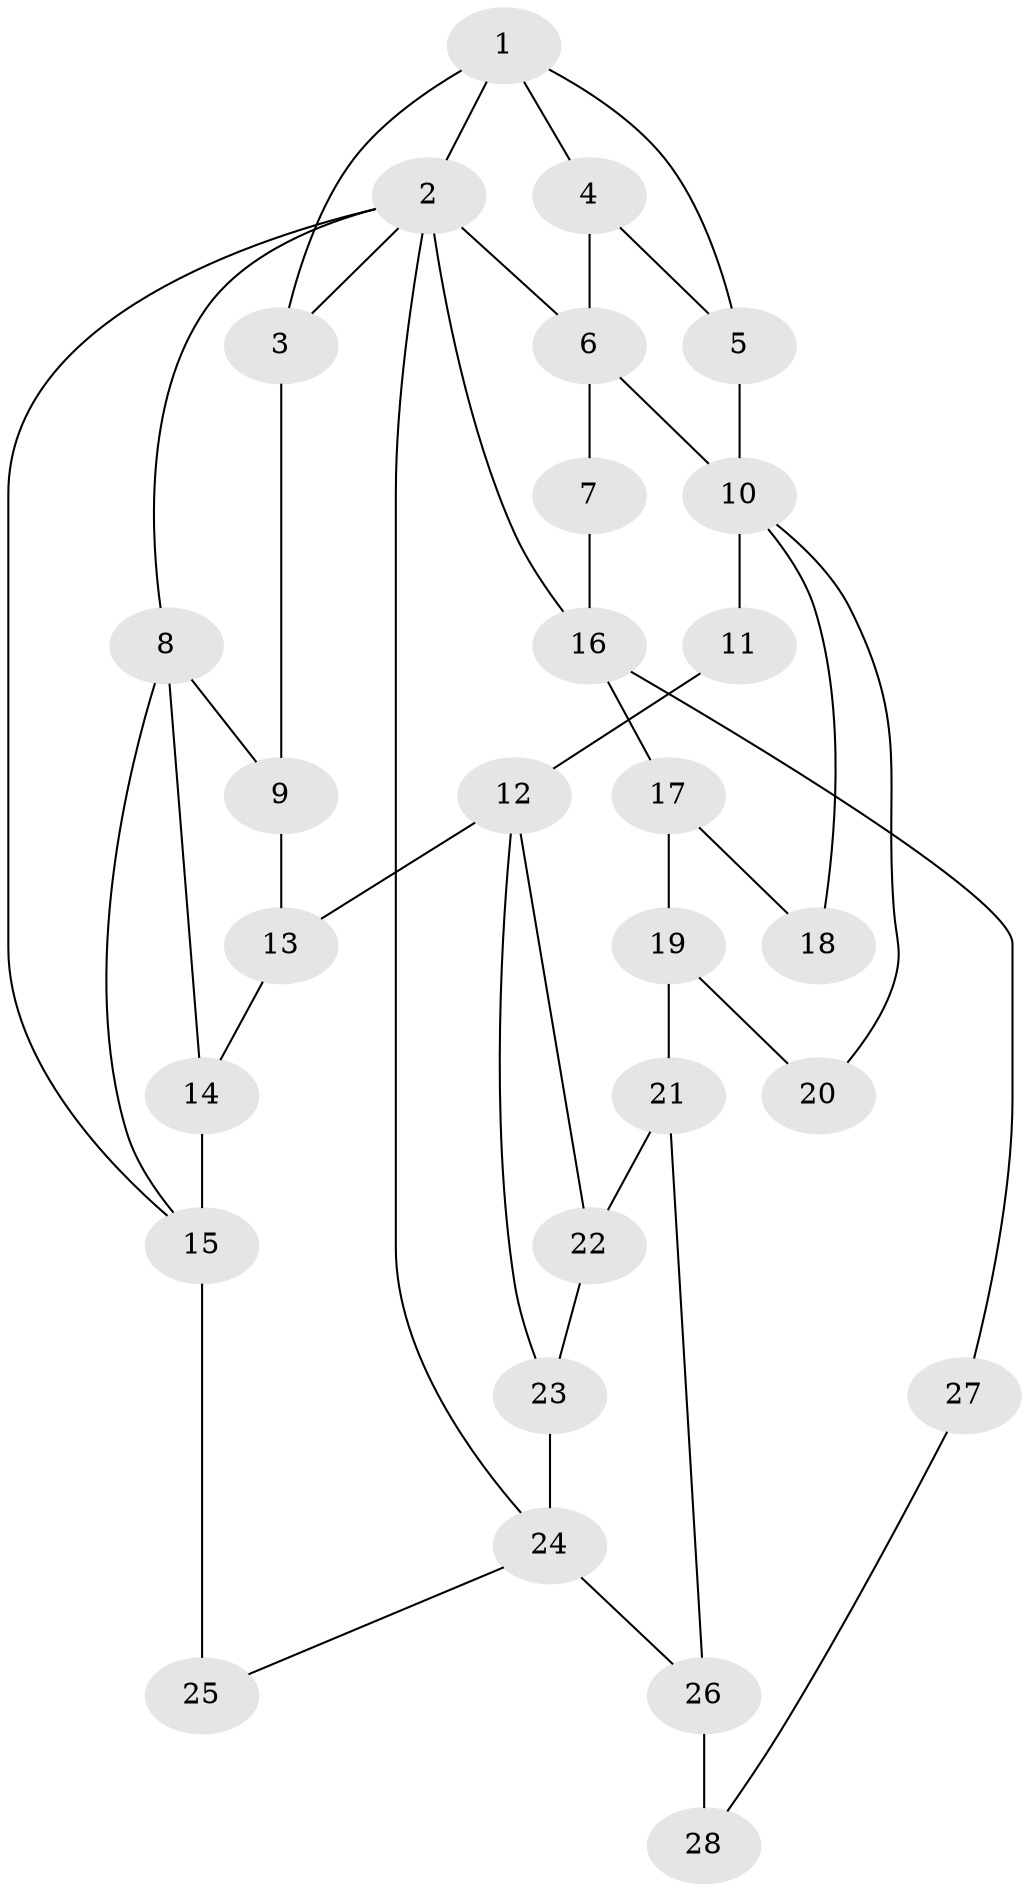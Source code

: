 // original degree distribution, {3: 0.044444444444444446, 5: 0.5555555555555556, 6: 0.2111111111111111, 4: 0.18888888888888888}
// Generated by graph-tools (version 1.1) at 2025/54/03/04/25 22:54:14]
// undirected, 28 vertices, 45 edges
graph export_dot {
  node [color=gray90,style=filled];
  1;
  2;
  3;
  4;
  5;
  6;
  7;
  8;
  9;
  10;
  11;
  12;
  13;
  14;
  15;
  16;
  17;
  18;
  19;
  20;
  21;
  22;
  23;
  24;
  25;
  26;
  27;
  28;
  1 -- 2 [weight=1.0];
  1 -- 3 [weight=1.0];
  1 -- 4 [weight=1.0];
  1 -- 5 [weight=1.0];
  2 -- 3 [weight=1.0];
  2 -- 6 [weight=1.0];
  2 -- 8 [weight=1.0];
  2 -- 15 [weight=1.0];
  2 -- 16 [weight=2.0];
  2 -- 24 [weight=1.0];
  3 -- 9 [weight=2.0];
  4 -- 5 [weight=1.0];
  4 -- 6 [weight=2.0];
  5 -- 10 [weight=1.0];
  6 -- 7 [weight=2.0];
  6 -- 10 [weight=1.0];
  7 -- 16 [weight=1.0];
  8 -- 9 [weight=2.0];
  8 -- 14 [weight=1.0];
  8 -- 15 [weight=1.0];
  9 -- 13 [weight=2.0];
  10 -- 11 [weight=2.0];
  10 -- 18 [weight=1.0];
  10 -- 20 [weight=1.0];
  11 -- 12 [weight=2.0];
  12 -- 13 [weight=2.0];
  12 -- 22 [weight=1.0];
  12 -- 23 [weight=1.0];
  13 -- 14 [weight=1.0];
  14 -- 15 [weight=2.0];
  15 -- 25 [weight=2.0];
  16 -- 17 [weight=2.0];
  16 -- 27 [weight=2.0];
  17 -- 18 [weight=2.0];
  17 -- 19 [weight=2.0];
  19 -- 20 [weight=2.0];
  19 -- 21 [weight=2.0];
  21 -- 22 [weight=1.0];
  21 -- 26 [weight=2.0];
  22 -- 23 [weight=1.0];
  23 -- 24 [weight=2.0];
  24 -- 25 [weight=1.0];
  24 -- 26 [weight=2.0];
  26 -- 28 [weight=3.0];
  27 -- 28 [weight=2.0];
}
